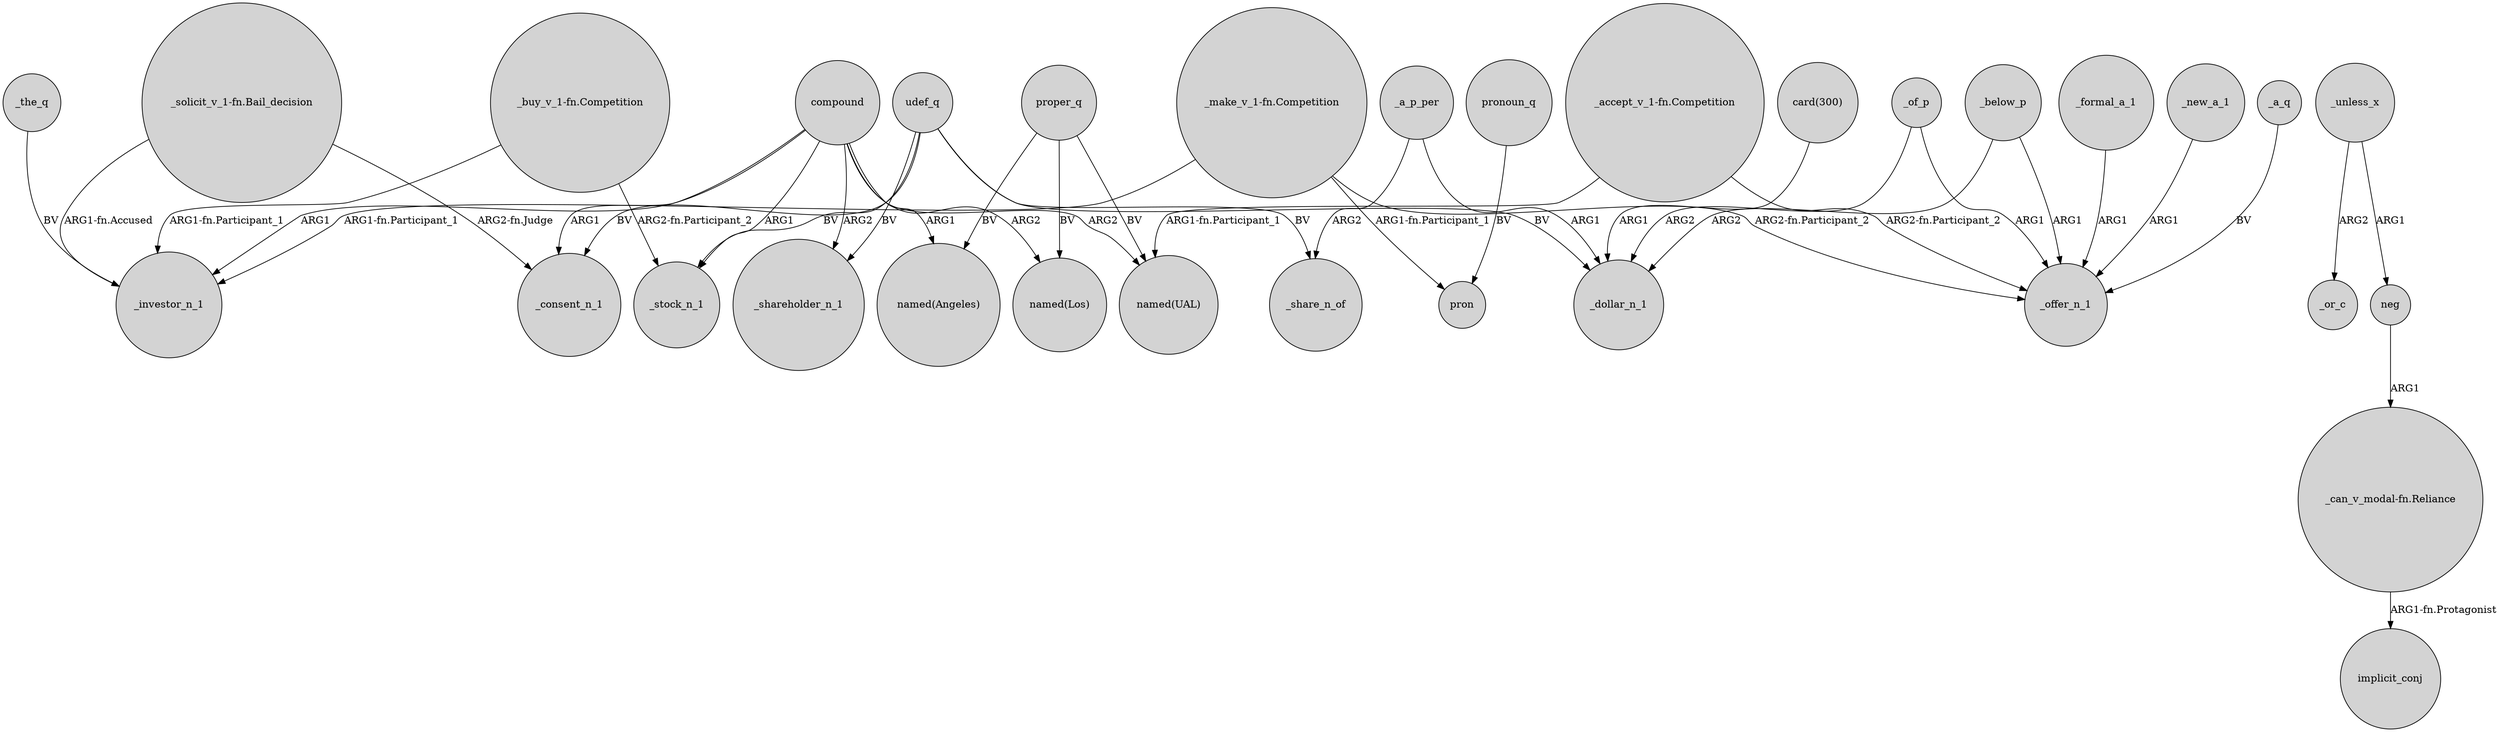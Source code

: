 digraph {
	node [shape=circle style=filled]
	_the_q -> _investor_n_1 [label=BV]
	_below_p -> _offer_n_1 [label=ARG1]
	compound -> _shareholder_n_1 [label=ARG2]
	udef_q -> _shareholder_n_1 [label=BV]
	_unless_x -> _or_c [label=ARG2]
	"_can_v_modal-fn.Reliance" -> implicit_conj [label="ARG1-fn.Protagonist"]
	_below_p -> _dollar_n_1 [label=ARG2]
	neg -> "_can_v_modal-fn.Reliance" [label=ARG1]
	_unless_x -> neg [label=ARG1]
	"_make_v_1-fn.Competition" -> _investor_n_1 [label="ARG1-fn.Participant_1"]
	compound -> "named(Los)" [label=ARG2]
	_new_a_1 -> _offer_n_1 [label=ARG1]
	_of_p -> _offer_n_1 [label=ARG1]
	compound -> _stock_n_1 [label=ARG1]
	proper_q -> "named(UAL)" [label=BV]
	"_make_v_1-fn.Competition" -> _offer_n_1 [label="ARG2-fn.Participant_2"]
	pronoun_q -> pron [label=BV]
	"_buy_v_1-fn.Competition" -> _investor_n_1 [label="ARG1-fn.Participant_1"]
	udef_q -> _stock_n_1 [label=BV]
	"_accept_v_1-fn.Competition" -> "named(UAL)" [label="ARG1-fn.Participant_1"]
	_a_p_per -> _share_n_of [label=ARG2]
	"_make_v_1-fn.Competition" -> pron [label="ARG1-fn.Participant_1"]
	udef_q -> _share_n_of [label=BV]
	compound -> "named(Angeles)" [label=ARG1]
	compound -> _investor_n_1 [label=ARG1]
	udef_q -> _dollar_n_1 [label=BV]
	"_accept_v_1-fn.Competition" -> _offer_n_1 [label="ARG2-fn.Participant_2"]
	proper_q -> "named(Los)" [label=BV]
	_a_p_per -> _dollar_n_1 [label=ARG1]
	proper_q -> "named(Angeles)" [label=BV]
	compound -> "named(UAL)" [label=ARG2]
	_a_q -> _offer_n_1 [label=BV]
	udef_q -> _consent_n_1 [label=BV]
	_formal_a_1 -> _offer_n_1 [label=ARG1]
	"_buy_v_1-fn.Competition" -> _stock_n_1 [label="ARG2-fn.Participant_2"]
	_of_p -> _dollar_n_1 [label=ARG2]
	"_solicit_v_1-fn.Bail_decision" -> _consent_n_1 [label="ARG2-fn.Judge"]
	"card(300)" -> _dollar_n_1 [label=ARG1]
	"_solicit_v_1-fn.Bail_decision" -> _investor_n_1 [label="ARG1-fn.Accused"]
	compound -> _consent_n_1 [label=ARG1]
}
